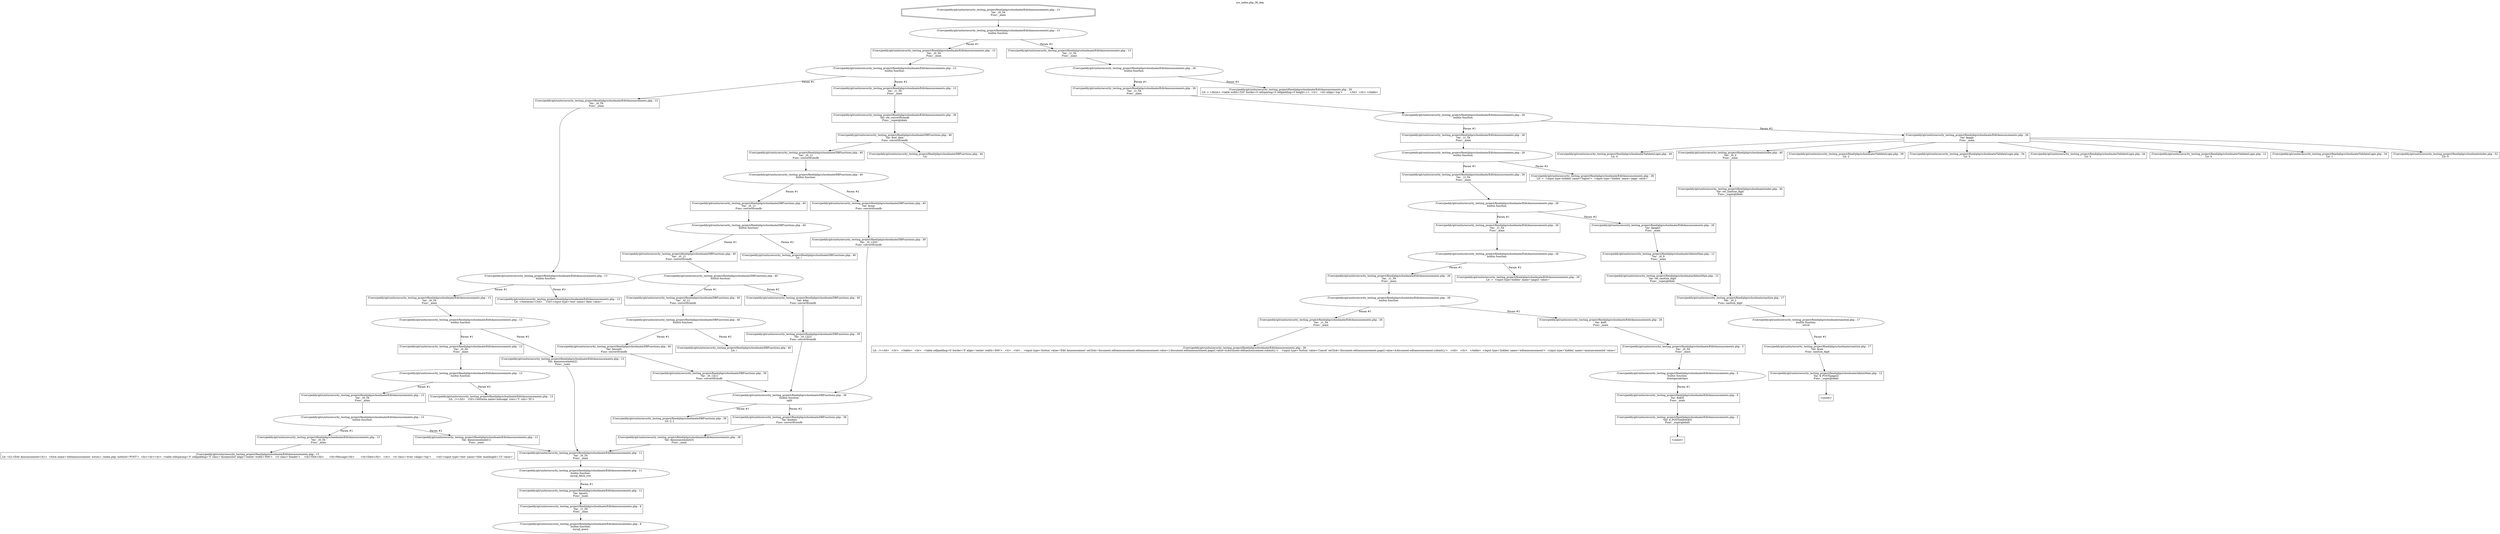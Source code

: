digraph cfg {
  label="xss_index.php_36_dep";
  labelloc=t;
  n1 [shape=doubleoctagon, label="/Users/peddy/git/unitn/security_testing_project/fixed/php/schoolmate/EditAnnouncements.php : 13\nVar: _t0_54\nFunc: _main\n"];
  n2 [shape=ellipse, label="/Users/peddy/git/unitn/security_testing_project/fixed/php/schoolmate/EditAnnouncements.php : 13\nbuiltin function:\n.\n"];
  n3 [shape=box, label="/Users/peddy/git/unitn/security_testing_project/fixed/php/schoolmate/EditAnnouncements.php : 13\nVar: _t0_54\nFunc: _main\n"];
  n4 [shape=ellipse, label="/Users/peddy/git/unitn/security_testing_project/fixed/php/schoolmate/EditAnnouncements.php : 13\nbuiltin function:\n.\n"];
  n5 [shape=box, label="/Users/peddy/git/unitn/security_testing_project/fixed/php/schoolmate/EditAnnouncements.php : 13\nVar: _t0_54\nFunc: _main\n"];
  n6 [shape=ellipse, label="/Users/peddy/git/unitn/security_testing_project/fixed/php/schoolmate/EditAnnouncements.php : 13\nbuiltin function:\n.\n"];
  n7 [shape=box, label="/Users/peddy/git/unitn/security_testing_project/fixed/php/schoolmate/EditAnnouncements.php : 13\nVar: _t0_54\nFunc: _main\n"];
  n8 [shape=ellipse, label="/Users/peddy/git/unitn/security_testing_project/fixed/php/schoolmate/EditAnnouncements.php : 13\nbuiltin function:\n.\n"];
  n9 [shape=box, label="/Users/peddy/git/unitn/security_testing_project/fixed/php/schoolmate/EditAnnouncements.php : 13\nVar: _t0_54\nFunc: _main\n"];
  n10 [shape=ellipse, label="/Users/peddy/git/unitn/security_testing_project/fixed/php/schoolmate/EditAnnouncements.php : 13\nbuiltin function:\n.\n"];
  n11 [shape=box, label="/Users/peddy/git/unitn/security_testing_project/fixed/php/schoolmate/EditAnnouncements.php : 13\nVar: _t0_54\nFunc: _main\n"];
  n12 [shape=ellipse, label="/Users/peddy/git/unitn/security_testing_project/fixed/php/schoolmate/EditAnnouncements.php : 13\nbuiltin function:\n.\n"];
  n13 [shape=box, label="/Users/peddy/git/unitn/security_testing_project/fixed/php/schoolmate/EditAnnouncements.php : 13\nVar: _t0_54\nFunc: _main\n"];
  n14 [shape=box, label="/Users/peddy/git/unitn/security_testing_project/fixed/php/schoolmate/EditAnnouncements.php : 13\nLit: <h1>Edit Announcement</h1>  <form name='editannouncement' action='./index.php' method='POST'>  <br><br><br>  <table cellspacing='0' cellpadding='5' class='dynamiclist' align='center' width='600'>   <tr class='header'>	<th>Title</th>	<th>Message</th>	<th>Date</th>   </tr>   <tr class='even' valign='top'>	<td><input type='text' name='title' maxlength='15' value='\n"];
  n15 [shape=box, label="/Users/peddy/git/unitn/security_testing_project/fixed/php/schoolmate/EditAnnouncements.php : 13\nVar: $announcement[1]\nFunc: _main\n"];
  n16 [shape=box, label="/Users/peddy/git/unitn/security_testing_project/fixed/php/schoolmate/EditAnnouncements.php : 11\nVar: _t0_54\nFunc: _main\n"];
  n17 [shape=ellipse, label="/Users/peddy/git/unitn/security_testing_project/fixed/php/schoolmate/EditAnnouncements.php : 11\nbuiltin function:\nmysql_fetch_row\n"];
  n18 [shape=box, label="/Users/peddy/git/unitn/security_testing_project/fixed/php/schoolmate/EditAnnouncements.php : 11\nVar: $query\nFunc: _main\n"];
  n19 [shape=box, label="/Users/peddy/git/unitn/security_testing_project/fixed/php/schoolmate/EditAnnouncements.php : 8\nVar: _t1_54\nFunc: _main\n"];
  n20 [shape=ellipse, label="/Users/peddy/git/unitn/security_testing_project/fixed/php/schoolmate/EditAnnouncements.php : 8\nbuiltin function:\nmysql_query\n"];
  n21 [shape=box, label="/Users/peddy/git/unitn/security_testing_project/fixed/php/schoolmate/EditAnnouncements.php : 13\nLit:  /></td>	<td><textarea name=message' rows='5' cols='30'>\n"];
  n22 [shape=box, label="/Users/peddy/git/unitn/security_testing_project/fixed/php/schoolmate/EditAnnouncements.php : 13\nVar: $announcement[2]\nFunc: _main\n"];
  n23 [shape=box, label="/Users/peddy/git/unitn/security_testing_project/fixed/php/schoolmate/EditAnnouncements.php : 13\nLit: </textarea></td>	<td><input type='text' name='date' value='\n"];
  n24 [shape=box, label="/Users/peddy/git/unitn/security_testing_project/fixed/php/schoolmate/EditAnnouncements.php : 13\nVar: _t1_54\nFunc: _main\n"];
  n25 [shape=box, label="/Users/peddy/git/unitn/security_testing_project/fixed/php/schoolmate/EditAnnouncements.php : 26\nVar: ret_convertfromdb\nFunc: _superglobals\n"];
  n26 [shape=box, label="/Users/peddy/git/unitn/security_testing_project/fixed/php/schoolmate/DBFunctions.php : 46\nVar: $ret_date\nFunc: convertfromdb\n"];
  n27 [shape=box, label="/Users/peddy/git/unitn/security_testing_project/fixed/php/schoolmate/DBFunctions.php : 40\nVar: _t0_12\nFunc: convertfromdb\n"];
  n28 [shape=ellipse, label="/Users/peddy/git/unitn/security_testing_project/fixed/php/schoolmate/DBFunctions.php : 40\nbuiltin function:\n.\n"];
  n29 [shape=box, label="/Users/peddy/git/unitn/security_testing_project/fixed/php/schoolmate/DBFunctions.php : 40\nVar: _t0_12\nFunc: convertfromdb\n"];
  n30 [shape=ellipse, label="/Users/peddy/git/unitn/security_testing_project/fixed/php/schoolmate/DBFunctions.php : 40\nbuiltin function:\n.\n"];
  n31 [shape=box, label="/Users/peddy/git/unitn/security_testing_project/fixed/php/schoolmate/DBFunctions.php : 40\nVar: _t0_12\nFunc: convertfromdb\n"];
  n32 [shape=ellipse, label="/Users/peddy/git/unitn/security_testing_project/fixed/php/schoolmate/DBFunctions.php : 40\nbuiltin function:\n.\n"];
  n33 [shape=box, label="/Users/peddy/git/unitn/security_testing_project/fixed/php/schoolmate/DBFunctions.php : 40\nVar: _t0_12\nFunc: convertfromdb\n"];
  n34 [shape=ellipse, label="/Users/peddy/git/unitn/security_testing_project/fixed/php/schoolmate/DBFunctions.php : 40\nbuiltin function:\n.\n"];
  n35 [shape=box, label="/Users/peddy/git/unitn/security_testing_project/fixed/php/schoolmate/DBFunctions.php : 40\nVar: $month\nFunc: convertfromdb\n"];
  n36 [shape=box, label="/Users/peddy/git/unitn/security_testing_project/fixed/php/schoolmate/DBFunctions.php : 39\nVar: _t0_12[1]\nFunc: convertfromdb\n"];
  n37 [shape=ellipse, label="/Users/peddy/git/unitn/security_testing_project/fixed/php/schoolmate/DBFunctions.php : 39\nbuiltin function:\nsplit\n"];
  n38 [shape=box, label="/Users/peddy/git/unitn/security_testing_project/fixed/php/schoolmate/DBFunctions.php : 39\nLit: [/.-]\n"];
  n39 [shape=box, label="/Users/peddy/git/unitn/security_testing_project/fixed/php/schoolmate/DBFunctions.php : 39\nVar: $indate\nFunc: convertfromdb\n"];
  n40 [shape=box, label="/Users/peddy/git/unitn/security_testing_project/fixed/php/schoolmate/EditAnnouncements.php : 26\nVar: $announcement[3]\nFunc: _main\n"];
  n41 [shape=box, label="/Users/peddy/git/unitn/security_testing_project/fixed/php/schoolmate/DBFunctions.php : 40\nLit: /\n"];
  n42 [shape=box, label="/Users/peddy/git/unitn/security_testing_project/fixed/php/schoolmate/DBFunctions.php : 40\nVar: $day\nFunc: convertfromdb\n"];
  n43 [shape=box, label="/Users/peddy/git/unitn/security_testing_project/fixed/php/schoolmate/DBFunctions.php : 39\nVar: _t0_12[2]\nFunc: convertfromdb\n"];
  n44 [shape=box, label="/Users/peddy/git/unitn/security_testing_project/fixed/php/schoolmate/DBFunctions.php : 40\nLit: /\n"];
  n45 [shape=box, label="/Users/peddy/git/unitn/security_testing_project/fixed/php/schoolmate/DBFunctions.php : 40\nVar: $year\nFunc: convertfromdb\n"];
  n46 [shape=box, label="/Users/peddy/git/unitn/security_testing_project/fixed/php/schoolmate/DBFunctions.php : 39\nVar: _t0_12[0]\nFunc: convertfromdb\n"];
  n47 [shape=box, label="/Users/peddy/git/unitn/security_testing_project/fixed/php/schoolmate/DBFunctions.php : 44\nLit: \n"];
  n48 [shape=box, label="/Users/peddy/git/unitn/security_testing_project/fixed/php/schoolmate/EditAnnouncements.php : 13\nVar: _t1_54\nFunc: _main\n"];
  n49 [shape=ellipse, label="/Users/peddy/git/unitn/security_testing_project/fixed/php/schoolmate/EditAnnouncements.php : 26\nbuiltin function:\n.\n"];
  n50 [shape=box, label="/Users/peddy/git/unitn/security_testing_project/fixed/php/schoolmate/EditAnnouncements.php : 26\nVar: _t1_54\nFunc: _main\n"];
  n51 [shape=ellipse, label="/Users/peddy/git/unitn/security_testing_project/fixed/php/schoolmate/EditAnnouncements.php : 26\nbuiltin function:\n.\n"];
  n52 [shape=box, label="/Users/peddy/git/unitn/security_testing_project/fixed/php/schoolmate/EditAnnouncements.php : 26\nVar: _t1_54\nFunc: _main\n"];
  n53 [shape=ellipse, label="/Users/peddy/git/unitn/security_testing_project/fixed/php/schoolmate/EditAnnouncements.php : 26\nbuiltin function:\n.\n"];
  n54 [shape=box, label="/Users/peddy/git/unitn/security_testing_project/fixed/php/schoolmate/EditAnnouncements.php : 26\nVar: _t1_54\nFunc: _main\n"];
  n55 [shape=ellipse, label="/Users/peddy/git/unitn/security_testing_project/fixed/php/schoolmate/EditAnnouncements.php : 26\nbuiltin function:\n.\n"];
  n56 [shape=box, label="/Users/peddy/git/unitn/security_testing_project/fixed/php/schoolmate/EditAnnouncements.php : 26\nVar: _t1_54\nFunc: _main\n"];
  n57 [shape=ellipse, label="/Users/peddy/git/unitn/security_testing_project/fixed/php/schoolmate/EditAnnouncements.php : 26\nbuiltin function:\n.\n"];
  n58 [shape=box, label="/Users/peddy/git/unitn/security_testing_project/fixed/php/schoolmate/EditAnnouncements.php : 26\nVar: _t1_54\nFunc: _main\n"];
  n59 [shape=ellipse, label="/Users/peddy/git/unitn/security_testing_project/fixed/php/schoolmate/EditAnnouncements.php : 26\nbuiltin function:\n.\n"];
  n60 [shape=box, label="/Users/peddy/git/unitn/security_testing_project/fixed/php/schoolmate/EditAnnouncements.php : 26\nVar: _t1_54\nFunc: _main\n"];
  n61 [shape=box, label="/Users/peddy/git/unitn/security_testing_project/fixed/php/schoolmate/EditAnnouncements.php : 26\nLit:  /></td>   </tr>   </table>   <br>   <table cellpadding=0' border='0' align='center' width='600'>   <tr>   <td>	<input type='button' value='Edit Announcement' onClick='document.editannouncement.editannouncement.value=1;document.editannouncement.page2.value=4;document.editannouncement.submit();'>	<input type='button' value='Cancel' onClick='document.editannouncement.page2.value=4;document.editannouncement.submit();'>   </td>   </tr>   </table>  <input type='hidden' name='editannouncement'>  <input type='hidden' name='announcementid' value='\n"];
  n62 [shape=box, label="/Users/peddy/git/unitn/security_testing_project/fixed/php/schoolmate/EditAnnouncements.php : 26\nVar: $id0\nFunc: _main\n"];
  n63 [shape=box, label="/Users/peddy/git/unitn/security_testing_project/fixed/php/schoolmate/EditAnnouncements.php : 5\nVar: _t0_54\nFunc: _main\n"];
  n64 [shape=ellipse, label="/Users/peddy/git/unitn/security_testing_project/fixed/php/schoolmate/EditAnnouncements.php : 5\nbuiltin function:\nhtmlspecialchars\n"];
  n65 [shape=box, label="/Users/peddy/git/unitn/security_testing_project/fixed/php/schoolmate/EditAnnouncements.php : 5\nVar: $id[0]\nFunc: _main\n"];
  n66 [shape=box, label="/Users/peddy/git/unitn/security_testing_project/fixed/php/schoolmate/EditAnnouncements.php : 2\nVar: $_POST[delete][0]\nFunc: _superglobals\n"];
  n67 [shape=box, label="<uninit>"];
  n68 [shape=box, label="/Users/peddy/git/unitn/security_testing_project/fixed/php/schoolmate/EditAnnouncements.php : 26\nLit: >  <input type=hidden' name='page2' value='\n"];
  n69 [shape=box, label="/Users/peddy/git/unitn/security_testing_project/fixed/php/schoolmate/EditAnnouncements.php : 26\nVar: $page2\nFunc: _main\n"];
  n70 [shape=box, label="/Users/peddy/git/unitn/security_testing_project/fixed/php/schoolmate/AdminMain.php : 12\nVar: _t0_9\nFunc: _main\n"];
  n71 [shape=box, label="/Users/peddy/git/unitn/security_testing_project/fixed/php/schoolmate/AdminMain.php : 12\nVar: ret_sanitize_digit\nFunc: _superglobals\n"];
  n72 [shape=box, label="/Users/peddy/git/unitn/security_testing_project/fixed/php/schoolmate/sanitize.php : 17\nVar: _t0_2\nFunc: sanitize_digit\n"];
  n73 [shape=ellipse, label="/Users/peddy/git/unitn/security_testing_project/fixed/php/schoolmate/sanitize.php : 17\nbuiltin function:\nintval\n"];
  n74 [shape=box, label="/Users/peddy/git/unitn/security_testing_project/fixed/php/schoolmate/sanitize.php : 17\nVar: $raw\nFunc: sanitize_digit\n"];
  n75 [shape=box, label="/Users/peddy/git/unitn/security_testing_project/fixed/php/schoolmate/AdminMain.php : 12\nVar: $_POST[page2]\nFunc: _superglobals\n"];
  n76 [shape=box, label="<uninit>"];
  n77 [shape=box, label="/Users/peddy/git/unitn/security_testing_project/fixed/php/schoolmate/EditAnnouncements.php : 26\nLit: >  <input type=hidden' name='logout'>  <input type='hidden' name='page' value='\n"];
  n78 [shape=box, label="/Users/peddy/git/unitn/security_testing_project/fixed/php/schoolmate/EditAnnouncements.php : 26\nVar: $page\nFunc: _main\n"];
  n79 [shape=box, label="/Users/peddy/git/unitn/security_testing_project/fixed/php/schoolmate/ValidateLogin.php : 49\nLit: 4\n"];
  n80 [shape=box, label="/Users/peddy/git/unitn/security_testing_project/fixed/php/schoolmate/index.php : 40\nVar: _t0_0\nFunc: _main\n"];
  n81 [shape=box, label="/Users/peddy/git/unitn/security_testing_project/fixed/php/schoolmate/index.php : 40\nVar: ret_sanitize_digit\nFunc: _superglobals\n"];
  n82 [shape=box, label="/Users/peddy/git/unitn/security_testing_project/fixed/php/schoolmate/ValidateLogin.php : 39\nLit: 2\n"];
  n83 [shape=box, label="/Users/peddy/git/unitn/security_testing_project/fixed/php/schoolmate/ValidateLogin.php : 54\nLit: 5\n"];
  n84 [shape=box, label="/Users/peddy/git/unitn/security_testing_project/fixed/php/schoolmate/ValidateLogin.php : 44\nLit: 2\n"];
  n85 [shape=box, label="/Users/peddy/git/unitn/security_testing_project/fixed/php/schoolmate/ValidateLogin.php : 12\nLit: 0\n"];
  n86 [shape=box, label="/Users/peddy/git/unitn/security_testing_project/fixed/php/schoolmate/ValidateLogin.php : 34\nLit: 1\n"];
  n87 [shape=box, label="/Users/peddy/git/unitn/security_testing_project/fixed/php/schoolmate/index.php : 52\nLit: 0\n"];
  n88 [shape=box, label="/Users/peddy/git/unitn/security_testing_project/fixed/php/schoolmate/EditAnnouncements.php : 26\nLit: > </form> <table width=520' border=0 cellspacing=0 cellpadding=0 height=1>  <tr>   <td valign='top'>	&nbsp;   </td>  </tr> </table> \n"];
  n1 -> n2;
  n3 -> n4;
  n5 -> n6;
  n7 -> n8;
  n9 -> n10;
  n11 -> n12;
  n13 -> n14;
  n12 -> n13[label="Param #1"];
  n12 -> n15[label="Param #2"];
  n16 -> n17;
  n19 -> n20;
  n18 -> n19;
  n17 -> n18[label="Param #1"];
  n15 -> n16;
  n10 -> n11[label="Param #1"];
  n10 -> n21[label="Param #2"];
  n8 -> n9[label="Param #1"];
  n8 -> n22[label="Param #2"];
  n22 -> n16;
  n6 -> n7[label="Param #1"];
  n6 -> n23[label="Param #2"];
  n4 -> n5[label="Param #1"];
  n4 -> n24[label="Param #2"];
  n27 -> n28;
  n29 -> n30;
  n31 -> n32;
  n33 -> n34;
  n36 -> n37;
  n37 -> n38[label="Param #1"];
  n37 -> n39[label="Param #2"];
  n40 -> n16;
  n39 -> n40;
  n35 -> n36;
  n34 -> n35[label="Param #1"];
  n34 -> n41[label="Param #2"];
  n32 -> n33[label="Param #1"];
  n32 -> n42[label="Param #2"];
  n43 -> n37;
  n42 -> n43;
  n30 -> n31[label="Param #1"];
  n30 -> n44[label="Param #2"];
  n28 -> n29[label="Param #1"];
  n28 -> n45[label="Param #2"];
  n46 -> n37;
  n45 -> n46;
  n26 -> n27;
  n26 -> n47;
  n25 -> n26;
  n24 -> n25;
  n2 -> n3[label="Param #1"];
  n2 -> n48[label="Param #2"];
  n48 -> n49;
  n50 -> n51;
  n52 -> n53;
  n54 -> n55;
  n56 -> n57;
  n58 -> n59;
  n60 -> n61;
  n59 -> n60[label="Param #1"];
  n59 -> n62[label="Param #2"];
  n63 -> n64;
  n66 -> n67;
  n65 -> n66;
  n64 -> n65[label="Param #1"];
  n62 -> n63;
  n57 -> n58[label="Param #1"];
  n57 -> n68[label="Param #2"];
  n55 -> n56[label="Param #1"];
  n55 -> n69[label="Param #2"];
  n72 -> n73;
  n75 -> n76;
  n74 -> n75;
  n73 -> n74[label="Param #1"];
  n71 -> n72;
  n70 -> n71;
  n69 -> n70;
  n53 -> n54[label="Param #1"];
  n53 -> n77[label="Param #2"];
  n51 -> n52[label="Param #1"];
  n51 -> n78[label="Param #2"];
  n78 -> n79;
  n78 -> n80;
  n78 -> n82;
  n78 -> n83;
  n78 -> n84;
  n78 -> n85;
  n78 -> n86;
  n78 -> n87;
  n81 -> n72;
  n80 -> n81;
  n49 -> n50[label="Param #1"];
  n49 -> n88[label="Param #2"];
}
